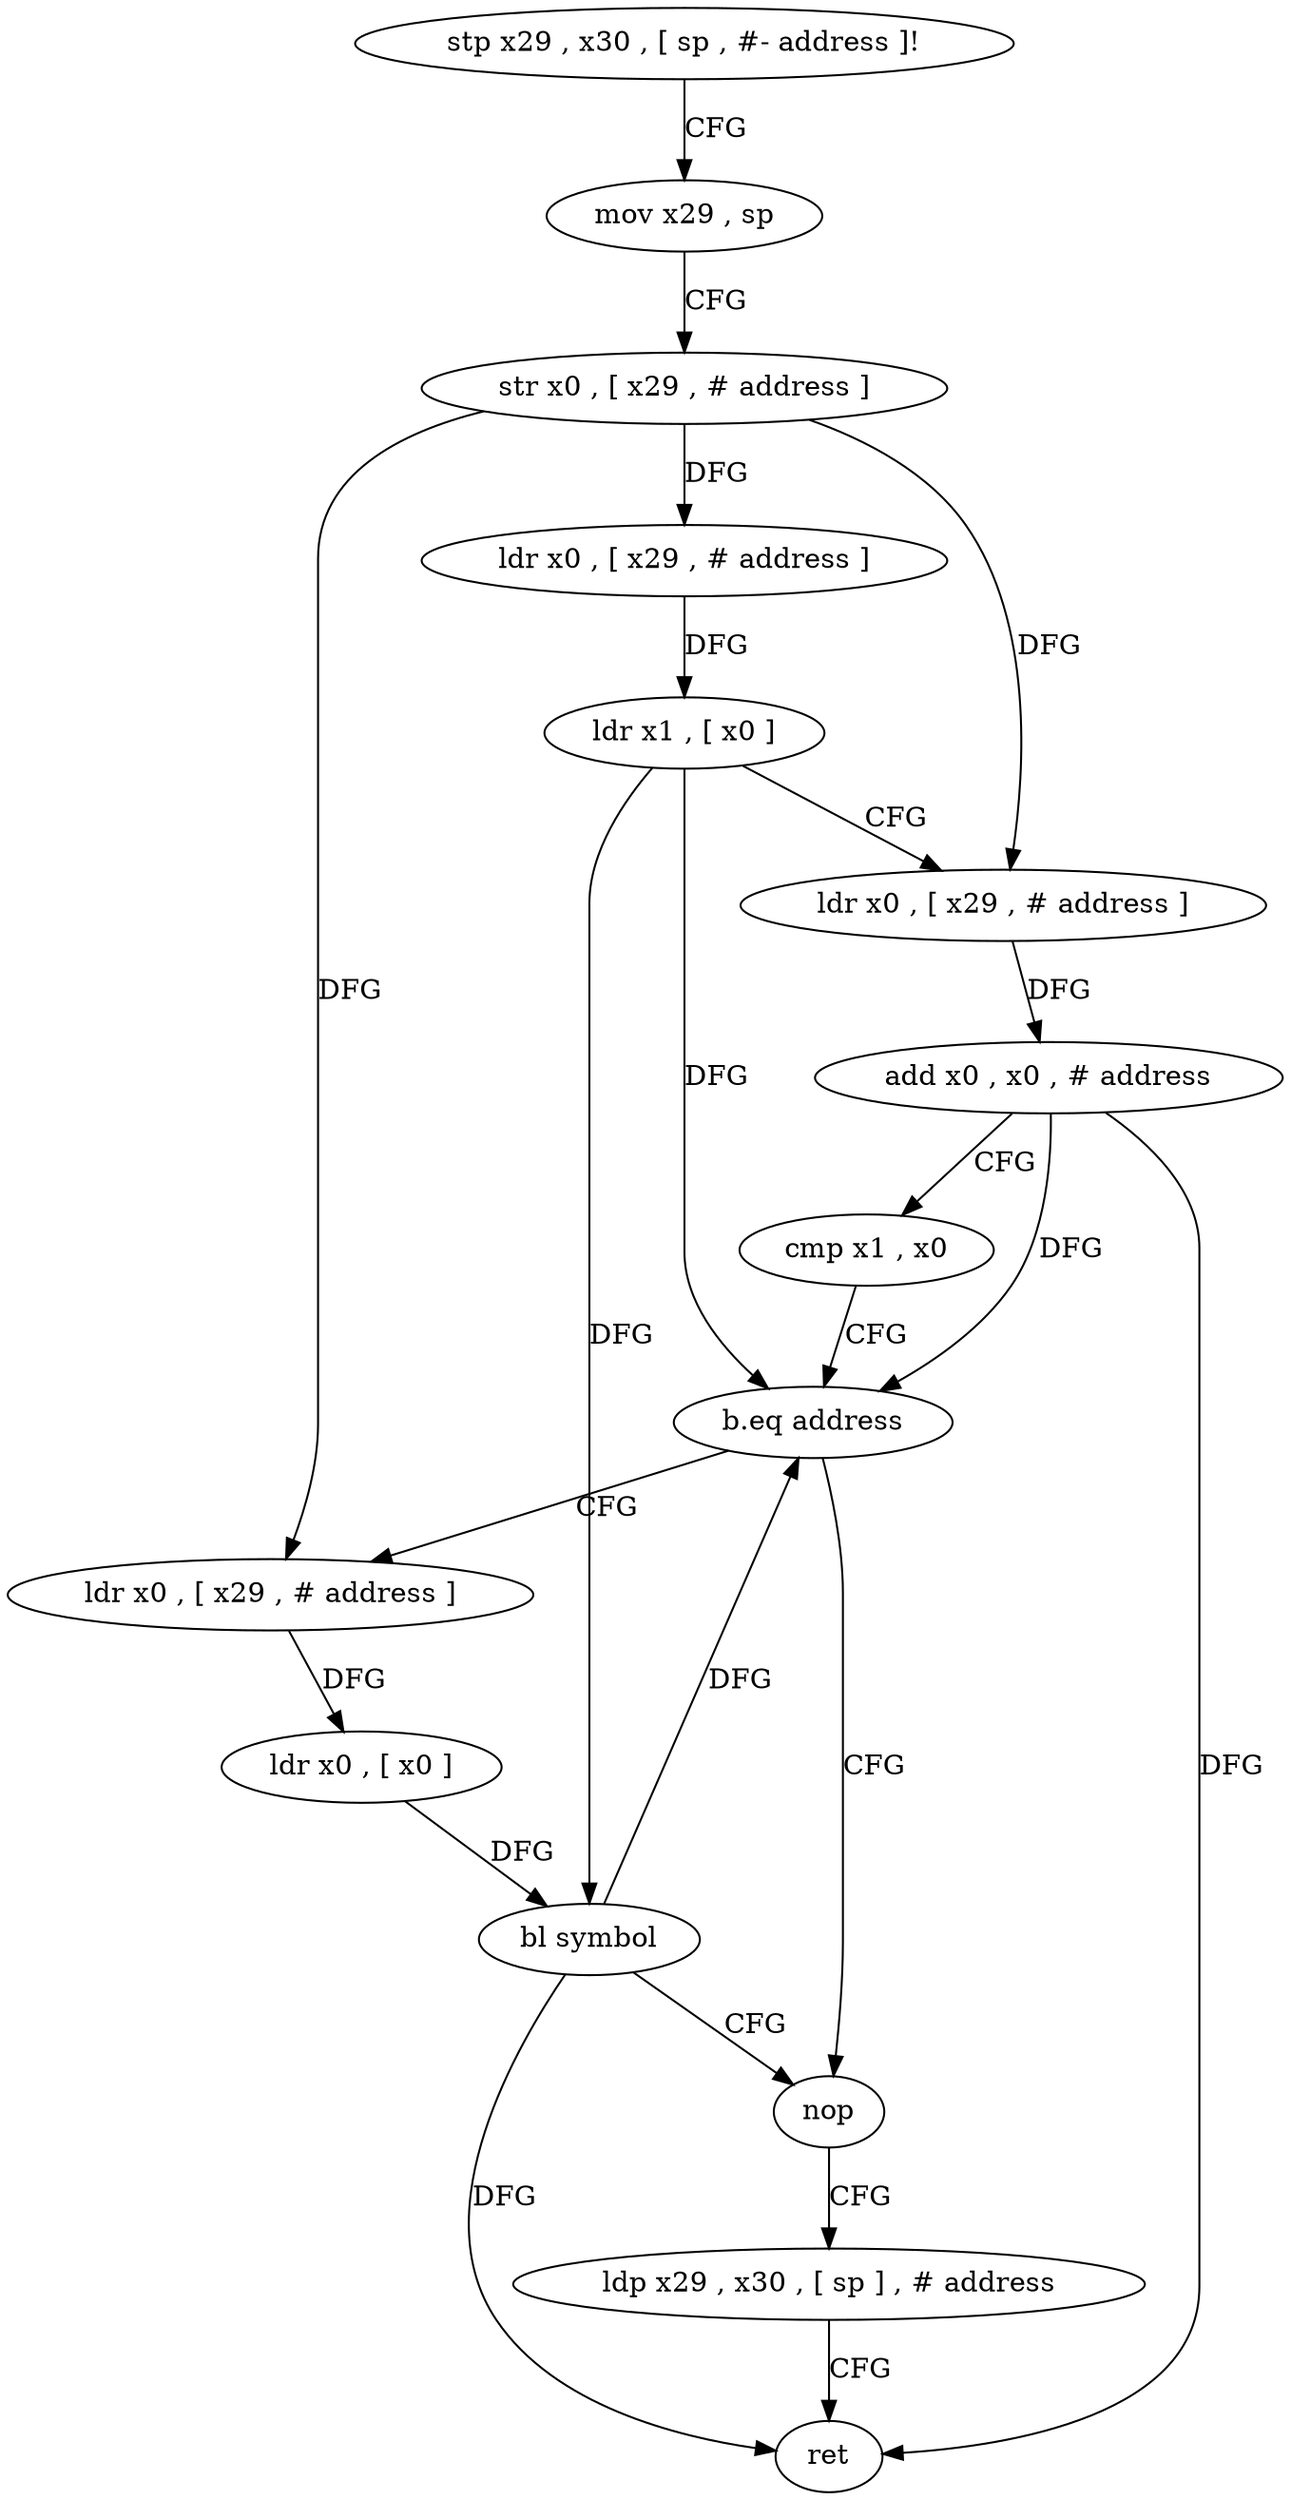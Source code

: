 digraph "func" {
"391928" [label = "stp x29 , x30 , [ sp , #- address ]!" ]
"391932" [label = "mov x29 , sp" ]
"391936" [label = "str x0 , [ x29 , # address ]" ]
"391940" [label = "ldr x0 , [ x29 , # address ]" ]
"391944" [label = "ldr x1 , [ x0 ]" ]
"391948" [label = "ldr x0 , [ x29 , # address ]" ]
"391952" [label = "add x0 , x0 , # address" ]
"391956" [label = "cmp x1 , x0" ]
"391960" [label = "b.eq address" ]
"391976" [label = "nop" ]
"391964" [label = "ldr x0 , [ x29 , # address ]" ]
"391980" [label = "ldp x29 , x30 , [ sp ] , # address" ]
"391984" [label = "ret" ]
"391968" [label = "ldr x0 , [ x0 ]" ]
"391972" [label = "bl symbol" ]
"391928" -> "391932" [ label = "CFG" ]
"391932" -> "391936" [ label = "CFG" ]
"391936" -> "391940" [ label = "DFG" ]
"391936" -> "391948" [ label = "DFG" ]
"391936" -> "391964" [ label = "DFG" ]
"391940" -> "391944" [ label = "DFG" ]
"391944" -> "391948" [ label = "CFG" ]
"391944" -> "391960" [ label = "DFG" ]
"391944" -> "391972" [ label = "DFG" ]
"391948" -> "391952" [ label = "DFG" ]
"391952" -> "391956" [ label = "CFG" ]
"391952" -> "391960" [ label = "DFG" ]
"391952" -> "391984" [ label = "DFG" ]
"391956" -> "391960" [ label = "CFG" ]
"391960" -> "391976" [ label = "CFG" ]
"391960" -> "391964" [ label = "CFG" ]
"391976" -> "391980" [ label = "CFG" ]
"391964" -> "391968" [ label = "DFG" ]
"391980" -> "391984" [ label = "CFG" ]
"391968" -> "391972" [ label = "DFG" ]
"391972" -> "391976" [ label = "CFG" ]
"391972" -> "391960" [ label = "DFG" ]
"391972" -> "391984" [ label = "DFG" ]
}
